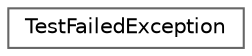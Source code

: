 digraph "类继承关系图"
{
 // LATEX_PDF_SIZE
  bgcolor="transparent";
  edge [fontname=Helvetica,fontsize=10,labelfontname=Helvetica,labelfontsize=10];
  node [fontname=Helvetica,fontsize=10,shape=box,height=0.2,width=0.4];
  rankdir="LR";
  Node0 [id="Node000000",label="TestFailedException",height=0.2,width=0.4,color="grey40", fillcolor="white", style="filled",URL="$class_test_failed_exception.html",tooltip=" "];
}
